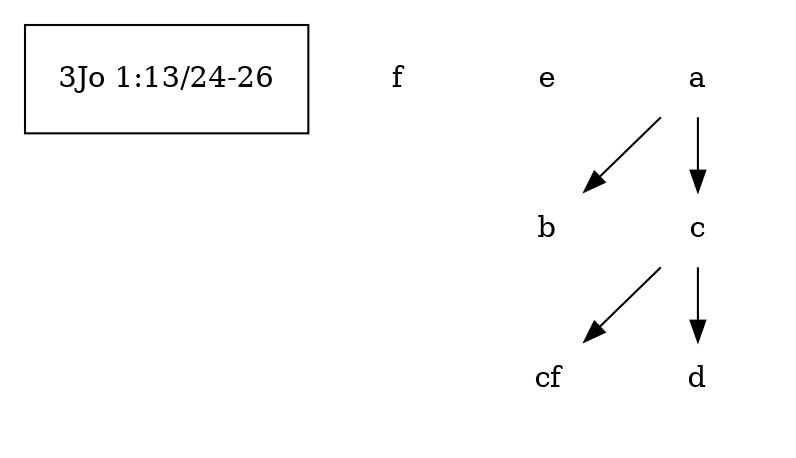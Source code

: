 digraph local_stemma {
	subgraph cluster_legend {
		label [shape=plaintext, label="3Jo 1:13/24-26"];
	}
	subgraph cluster_plot {
		style=invis;
		node [shape=plaintext];
		0 [label="a"];
		1 [label="b"];
		2 [label="c"];
		3 [label="cf"];
		4 [label="d"];
		5 [label="e"];
		6 [label="f"];
		0 -> 1[style=solid];
		0 -> 2[style=solid];
		2 -> 3[style=solid];
		2 -> 4[style=solid];
	}
}

